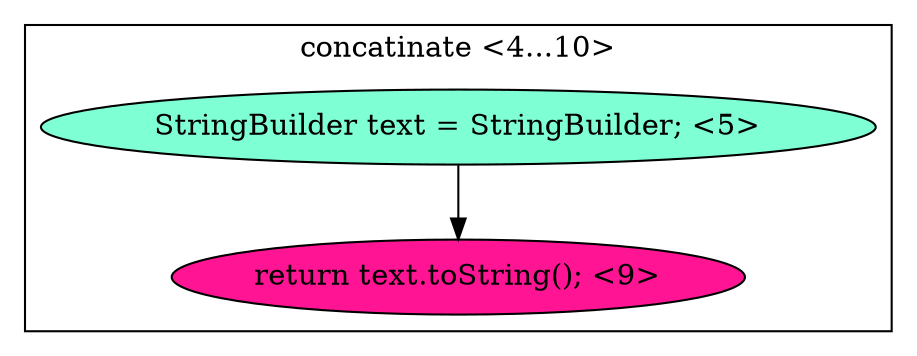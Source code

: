 digraph CFG {
subgraph cluster0 {
label = "concatinate <4...10>";
0.0 [style = filled, label = "StringBuilder text = StringBuilder; <5>", fillcolor = aquamarine, shape = ellipse];
0.1 [style = filled, label = "return text.toString(); <9>", fillcolor = deeppink, shape = ellipse];
0.0 -> 0.1 [style = solid, label=""];
}
}